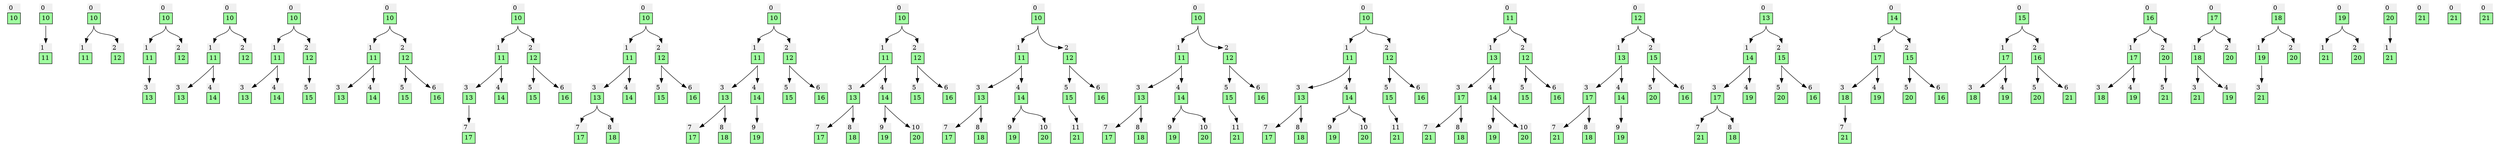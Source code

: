 digraph g
{ 
node [shape=none]
rankdir="TB"
edge[tailclip=false,arrowtail=dot];
node_0_0
[label=<
<TABLE BORDER="0" CELLBORDER="1" CELLSPACING="0" CELLPADDING="4" >
<TR> <TD CELLPADDING="3" BORDER="0"  ALIGN="LEFT" bgcolor="#f0f0f0" PORT="id">0</TD> </TR><TR>
<TD PORT="val" bgcolor="#a0FFa0">10</TD>
</TR></TABLE>>];
node_0_1
[label=<
<TABLE BORDER="0" CELLBORDER="1" CELLSPACING="0" CELLPADDING="4" >
<TR> <TD CELLPADDING="3" BORDER="0"  ALIGN="LEFT" bgcolor="#f0f0f0" PORT="id">0</TD> </TR><TR>
<TD PORT="val" bgcolor="#a0FFa0">10</TD>
</TR></TABLE>>];
node_0_1:s -> node_1_1:id ;
node_1_1
[label=<
<TABLE BORDER="0" CELLBORDER="1" CELLSPACING="0" CELLPADDING="4" >
<TR> <TD CELLPADDING="3" BORDER="0"  ALIGN="LEFT" bgcolor="#f0f0f0" PORT="id">1</TD> </TR><TR>
<TD PORT="val" bgcolor="#a0FFa0">11</TD>
</TR></TABLE>>];
node_0_2
[label=<
<TABLE BORDER="0" CELLBORDER="1" CELLSPACING="0" CELLPADDING="4" >
<TR> <TD CELLPADDING="3" BORDER="0"  ALIGN="LEFT" bgcolor="#f0f0f0" PORT="id">0</TD> </TR><TR>
<TD PORT="val" bgcolor="#a0FFa0">10</TD>
</TR></TABLE>>];
rank = same; node_1_2;node_2_2;
node_0_2:s -> node_1_2:id ;
node_0_2:s -> node_2_2:id ;
node_1_2
[label=<
<TABLE BORDER="0" CELLBORDER="1" CELLSPACING="0" CELLPADDING="4" >
<TR> <TD CELLPADDING="3" BORDER="0"  ALIGN="LEFT" bgcolor="#f0f0f0" PORT="id">1</TD> </TR><TR>
<TD PORT="val" bgcolor="#a0FFa0">11</TD>
</TR></TABLE>>];
node_2_2
[label=<
<TABLE BORDER="0" CELLBORDER="1" CELLSPACING="0" CELLPADDING="4" >
<TR> <TD CELLPADDING="3" BORDER="0"  ALIGN="LEFT" bgcolor="#f0f0f0" PORT="id">2</TD> </TR><TR>
<TD PORT="val" bgcolor="#a0FFa0">12</TD>
</TR></TABLE>>];
node_0_3
[label=<
<TABLE BORDER="0" CELLBORDER="1" CELLSPACING="0" CELLPADDING="4" >
<TR> <TD CELLPADDING="3" BORDER="0"  ALIGN="LEFT" bgcolor="#f0f0f0" PORT="id">0</TD> </TR><TR>
<TD PORT="val" bgcolor="#a0FFa0">10</TD>
</TR></TABLE>>];
rank = same; node_1_3;node_2_3;
node_0_3:s -> node_1_3:id ;
node_0_3:s -> node_2_3:id ;
node_1_3
[label=<
<TABLE BORDER="0" CELLBORDER="1" CELLSPACING="0" CELLPADDING="4" >
<TR> <TD CELLPADDING="3" BORDER="0"  ALIGN="LEFT" bgcolor="#f0f0f0" PORT="id">1</TD> </TR><TR>
<TD PORT="val" bgcolor="#a0FFa0">11</TD>
</TR></TABLE>>];
node_1_3:s -> node_3_3:id ;
node_3_3
[label=<
<TABLE BORDER="0" CELLBORDER="1" CELLSPACING="0" CELLPADDING="4" >
<TR> <TD CELLPADDING="3" BORDER="0"  ALIGN="LEFT" bgcolor="#f0f0f0" PORT="id">3</TD> </TR><TR>
<TD PORT="val" bgcolor="#a0FFa0">13</TD>
</TR></TABLE>>];
node_2_3
[label=<
<TABLE BORDER="0" CELLBORDER="1" CELLSPACING="0" CELLPADDING="4" >
<TR> <TD CELLPADDING="3" BORDER="0"  ALIGN="LEFT" bgcolor="#f0f0f0" PORT="id">2</TD> </TR><TR>
<TD PORT="val" bgcolor="#a0FFa0">12</TD>
</TR></TABLE>>];
node_0_4
[label=<
<TABLE BORDER="0" CELLBORDER="1" CELLSPACING="0" CELLPADDING="4" >
<TR> <TD CELLPADDING="3" BORDER="0"  ALIGN="LEFT" bgcolor="#f0f0f0" PORT="id">0</TD> </TR><TR>
<TD PORT="val" bgcolor="#a0FFa0">10</TD>
</TR></TABLE>>];
rank = same; node_1_4;node_2_4;
node_0_4:s -> node_1_4:id ;
node_0_4:s -> node_2_4:id ;
node_1_4
[label=<
<TABLE BORDER="0" CELLBORDER="1" CELLSPACING="0" CELLPADDING="4" >
<TR> <TD CELLPADDING="3" BORDER="0"  ALIGN="LEFT" bgcolor="#f0f0f0" PORT="id">1</TD> </TR><TR>
<TD PORT="val" bgcolor="#a0FFa0">11</TD>
</TR></TABLE>>];
rank = same; node_3_4;node_4_4;
node_1_4:s -> node_3_4:id ;
node_1_4:s -> node_4_4:id ;
node_3_4
[label=<
<TABLE BORDER="0" CELLBORDER="1" CELLSPACING="0" CELLPADDING="4" >
<TR> <TD CELLPADDING="3" BORDER="0"  ALIGN="LEFT" bgcolor="#f0f0f0" PORT="id">3</TD> </TR><TR>
<TD PORT="val" bgcolor="#a0FFa0">13</TD>
</TR></TABLE>>];
node_4_4
[label=<
<TABLE BORDER="0" CELLBORDER="1" CELLSPACING="0" CELLPADDING="4" >
<TR> <TD CELLPADDING="3" BORDER="0"  ALIGN="LEFT" bgcolor="#f0f0f0" PORT="id">4</TD> </TR><TR>
<TD PORT="val" bgcolor="#a0FFa0">14</TD>
</TR></TABLE>>];
node_2_4
[label=<
<TABLE BORDER="0" CELLBORDER="1" CELLSPACING="0" CELLPADDING="4" >
<TR> <TD CELLPADDING="3" BORDER="0"  ALIGN="LEFT" bgcolor="#f0f0f0" PORT="id">2</TD> </TR><TR>
<TD PORT="val" bgcolor="#a0FFa0">12</TD>
</TR></TABLE>>];
node_0_5
[label=<
<TABLE BORDER="0" CELLBORDER="1" CELLSPACING="0" CELLPADDING="4" >
<TR> <TD CELLPADDING="3" BORDER="0"  ALIGN="LEFT" bgcolor="#f0f0f0" PORT="id">0</TD> </TR><TR>
<TD PORT="val" bgcolor="#a0FFa0">10</TD>
</TR></TABLE>>];
rank = same; node_1_5;node_2_5;
node_0_5:s -> node_1_5:id ;
node_0_5:s -> node_2_5:id ;
node_1_5
[label=<
<TABLE BORDER="0" CELLBORDER="1" CELLSPACING="0" CELLPADDING="4" >
<TR> <TD CELLPADDING="3" BORDER="0"  ALIGN="LEFT" bgcolor="#f0f0f0" PORT="id">1</TD> </TR><TR>
<TD PORT="val" bgcolor="#a0FFa0">11</TD>
</TR></TABLE>>];
rank = same; node_3_5;node_4_5;
node_1_5:s -> node_3_5:id ;
node_1_5:s -> node_4_5:id ;
node_3_5
[label=<
<TABLE BORDER="0" CELLBORDER="1" CELLSPACING="0" CELLPADDING="4" >
<TR> <TD CELLPADDING="3" BORDER="0"  ALIGN="LEFT" bgcolor="#f0f0f0" PORT="id">3</TD> </TR><TR>
<TD PORT="val" bgcolor="#a0FFa0">13</TD>
</TR></TABLE>>];
node_4_5
[label=<
<TABLE BORDER="0" CELLBORDER="1" CELLSPACING="0" CELLPADDING="4" >
<TR> <TD CELLPADDING="3" BORDER="0"  ALIGN="LEFT" bgcolor="#f0f0f0" PORT="id">4</TD> </TR><TR>
<TD PORT="val" bgcolor="#a0FFa0">14</TD>
</TR></TABLE>>];
node_2_5
[label=<
<TABLE BORDER="0" CELLBORDER="1" CELLSPACING="0" CELLPADDING="4" >
<TR> <TD CELLPADDING="3" BORDER="0"  ALIGN="LEFT" bgcolor="#f0f0f0" PORT="id">2</TD> </TR><TR>
<TD PORT="val" bgcolor="#a0FFa0">12</TD>
</TR></TABLE>>];
node_2_5:s -> node_5_5:id ;
node_5_5
[label=<
<TABLE BORDER="0" CELLBORDER="1" CELLSPACING="0" CELLPADDING="4" >
<TR> <TD CELLPADDING="3" BORDER="0"  ALIGN="LEFT" bgcolor="#f0f0f0" PORT="id">5</TD> </TR><TR>
<TD PORT="val" bgcolor="#a0FFa0">15</TD>
</TR></TABLE>>];
node_0_6
[label=<
<TABLE BORDER="0" CELLBORDER="1" CELLSPACING="0" CELLPADDING="4" >
<TR> <TD CELLPADDING="3" BORDER="0"  ALIGN="LEFT" bgcolor="#f0f0f0" PORT="id">0</TD> </TR><TR>
<TD PORT="val" bgcolor="#a0FFa0">10</TD>
</TR></TABLE>>];
rank = same; node_1_6;node_2_6;
node_0_6:s -> node_1_6:id ;
node_0_6:s -> node_2_6:id ;
node_1_6
[label=<
<TABLE BORDER="0" CELLBORDER="1" CELLSPACING="0" CELLPADDING="4" >
<TR> <TD CELLPADDING="3" BORDER="0"  ALIGN="LEFT" bgcolor="#f0f0f0" PORT="id">1</TD> </TR><TR>
<TD PORT="val" bgcolor="#a0FFa0">11</TD>
</TR></TABLE>>];
rank = same; node_3_6;node_4_6;
node_1_6:s -> node_3_6:id ;
node_1_6:s -> node_4_6:id ;
node_3_6
[label=<
<TABLE BORDER="0" CELLBORDER="1" CELLSPACING="0" CELLPADDING="4" >
<TR> <TD CELLPADDING="3" BORDER="0"  ALIGN="LEFT" bgcolor="#f0f0f0" PORT="id">3</TD> </TR><TR>
<TD PORT="val" bgcolor="#a0FFa0">13</TD>
</TR></TABLE>>];
node_4_6
[label=<
<TABLE BORDER="0" CELLBORDER="1" CELLSPACING="0" CELLPADDING="4" >
<TR> <TD CELLPADDING="3" BORDER="0"  ALIGN="LEFT" bgcolor="#f0f0f0" PORT="id">4</TD> </TR><TR>
<TD PORT="val" bgcolor="#a0FFa0">14</TD>
</TR></TABLE>>];
node_2_6
[label=<
<TABLE BORDER="0" CELLBORDER="1" CELLSPACING="0" CELLPADDING="4" >
<TR> <TD CELLPADDING="3" BORDER="0"  ALIGN="LEFT" bgcolor="#f0f0f0" PORT="id">2</TD> </TR><TR>
<TD PORT="val" bgcolor="#a0FFa0">12</TD>
</TR></TABLE>>];
rank = same; node_5_6;node_6_6;
node_2_6:s -> node_5_6:id ;
node_2_6:s -> node_6_6:id ;
node_5_6
[label=<
<TABLE BORDER="0" CELLBORDER="1" CELLSPACING="0" CELLPADDING="4" >
<TR> <TD CELLPADDING="3" BORDER="0"  ALIGN="LEFT" bgcolor="#f0f0f0" PORT="id">5</TD> </TR><TR>
<TD PORT="val" bgcolor="#a0FFa0">15</TD>
</TR></TABLE>>];
node_6_6
[label=<
<TABLE BORDER="0" CELLBORDER="1" CELLSPACING="0" CELLPADDING="4" >
<TR> <TD CELLPADDING="3" BORDER="0"  ALIGN="LEFT" bgcolor="#f0f0f0" PORT="id">6</TD> </TR><TR>
<TD PORT="val" bgcolor="#a0FFa0">16</TD>
</TR></TABLE>>];
node_0_7
[label=<
<TABLE BORDER="0" CELLBORDER="1" CELLSPACING="0" CELLPADDING="4" >
<TR> <TD CELLPADDING="3" BORDER="0"  ALIGN="LEFT" bgcolor="#f0f0f0" PORT="id">0</TD> </TR><TR>
<TD PORT="val" bgcolor="#a0FFa0">10</TD>
</TR></TABLE>>];
rank = same; node_1_7;node_2_7;
node_0_7:s -> node_1_7:id ;
node_0_7:s -> node_2_7:id ;
node_1_7
[label=<
<TABLE BORDER="0" CELLBORDER="1" CELLSPACING="0" CELLPADDING="4" >
<TR> <TD CELLPADDING="3" BORDER="0"  ALIGN="LEFT" bgcolor="#f0f0f0" PORT="id">1</TD> </TR><TR>
<TD PORT="val" bgcolor="#a0FFa0">11</TD>
</TR></TABLE>>];
rank = same; node_3_7;node_4_7;
node_1_7:s -> node_3_7:id ;
node_1_7:s -> node_4_7:id ;
node_3_7
[label=<
<TABLE BORDER="0" CELLBORDER="1" CELLSPACING="0" CELLPADDING="4" >
<TR> <TD CELLPADDING="3" BORDER="0"  ALIGN="LEFT" bgcolor="#f0f0f0" PORT="id">3</TD> </TR><TR>
<TD PORT="val" bgcolor="#a0FFa0">13</TD>
</TR></TABLE>>];
node_3_7:s -> node_7_7:id ;
node_7_7
[label=<
<TABLE BORDER="0" CELLBORDER="1" CELLSPACING="0" CELLPADDING="4" >
<TR> <TD CELLPADDING="3" BORDER="0"  ALIGN="LEFT" bgcolor="#f0f0f0" PORT="id">7</TD> </TR><TR>
<TD PORT="val" bgcolor="#a0FFa0">17</TD>
</TR></TABLE>>];
node_4_7
[label=<
<TABLE BORDER="0" CELLBORDER="1" CELLSPACING="0" CELLPADDING="4" >
<TR> <TD CELLPADDING="3" BORDER="0"  ALIGN="LEFT" bgcolor="#f0f0f0" PORT="id">4</TD> </TR><TR>
<TD PORT="val" bgcolor="#a0FFa0">14</TD>
</TR></TABLE>>];
node_2_7
[label=<
<TABLE BORDER="0" CELLBORDER="1" CELLSPACING="0" CELLPADDING="4" >
<TR> <TD CELLPADDING="3" BORDER="0"  ALIGN="LEFT" bgcolor="#f0f0f0" PORT="id">2</TD> </TR><TR>
<TD PORT="val" bgcolor="#a0FFa0">12</TD>
</TR></TABLE>>];
rank = same; node_5_7;node_6_7;
node_2_7:s -> node_5_7:id ;
node_2_7:s -> node_6_7:id ;
node_5_7
[label=<
<TABLE BORDER="0" CELLBORDER="1" CELLSPACING="0" CELLPADDING="4" >
<TR> <TD CELLPADDING="3" BORDER="0"  ALIGN="LEFT" bgcolor="#f0f0f0" PORT="id">5</TD> </TR><TR>
<TD PORT="val" bgcolor="#a0FFa0">15</TD>
</TR></TABLE>>];
node_6_7
[label=<
<TABLE BORDER="0" CELLBORDER="1" CELLSPACING="0" CELLPADDING="4" >
<TR> <TD CELLPADDING="3" BORDER="0"  ALIGN="LEFT" bgcolor="#f0f0f0" PORT="id">6</TD> </TR><TR>
<TD PORT="val" bgcolor="#a0FFa0">16</TD>
</TR></TABLE>>];
node_0_8
[label=<
<TABLE BORDER="0" CELLBORDER="1" CELLSPACING="0" CELLPADDING="4" >
<TR> <TD CELLPADDING="3" BORDER="0"  ALIGN="LEFT" bgcolor="#f0f0f0" PORT="id">0</TD> </TR><TR>
<TD PORT="val" bgcolor="#a0FFa0">10</TD>
</TR></TABLE>>];
rank = same; node_1_8;node_2_8;
node_0_8:s -> node_1_8:id ;
node_0_8:s -> node_2_8:id ;
node_1_8
[label=<
<TABLE BORDER="0" CELLBORDER="1" CELLSPACING="0" CELLPADDING="4" >
<TR> <TD CELLPADDING="3" BORDER="0"  ALIGN="LEFT" bgcolor="#f0f0f0" PORT="id">1</TD> </TR><TR>
<TD PORT="val" bgcolor="#a0FFa0">11</TD>
</TR></TABLE>>];
rank = same; node_3_8;node_4_8;
node_1_8:s -> node_3_8:id ;
node_1_8:s -> node_4_8:id ;
node_3_8
[label=<
<TABLE BORDER="0" CELLBORDER="1" CELLSPACING="0" CELLPADDING="4" >
<TR> <TD CELLPADDING="3" BORDER="0"  ALIGN="LEFT" bgcolor="#f0f0f0" PORT="id">3</TD> </TR><TR>
<TD PORT="val" bgcolor="#a0FFa0">13</TD>
</TR></TABLE>>];
rank = same; node_7_8;node_8_8;
node_3_8:s -> node_7_8:id ;
node_3_8:s -> node_8_8:id ;
node_7_8
[label=<
<TABLE BORDER="0" CELLBORDER="1" CELLSPACING="0" CELLPADDING="4" >
<TR> <TD CELLPADDING="3" BORDER="0"  ALIGN="LEFT" bgcolor="#f0f0f0" PORT="id">7</TD> </TR><TR>
<TD PORT="val" bgcolor="#a0FFa0">17</TD>
</TR></TABLE>>];
node_8_8
[label=<
<TABLE BORDER="0" CELLBORDER="1" CELLSPACING="0" CELLPADDING="4" >
<TR> <TD CELLPADDING="3" BORDER="0"  ALIGN="LEFT" bgcolor="#f0f0f0" PORT="id">8</TD> </TR><TR>
<TD PORT="val" bgcolor="#a0FFa0">18</TD>
</TR></TABLE>>];
node_4_8
[label=<
<TABLE BORDER="0" CELLBORDER="1" CELLSPACING="0" CELLPADDING="4" >
<TR> <TD CELLPADDING="3" BORDER="0"  ALIGN="LEFT" bgcolor="#f0f0f0" PORT="id">4</TD> </TR><TR>
<TD PORT="val" bgcolor="#a0FFa0">14</TD>
</TR></TABLE>>];
node_2_8
[label=<
<TABLE BORDER="0" CELLBORDER="1" CELLSPACING="0" CELLPADDING="4" >
<TR> <TD CELLPADDING="3" BORDER="0"  ALIGN="LEFT" bgcolor="#f0f0f0" PORT="id">2</TD> </TR><TR>
<TD PORT="val" bgcolor="#a0FFa0">12</TD>
</TR></TABLE>>];
rank = same; node_5_8;node_6_8;
node_2_8:s -> node_5_8:id ;
node_2_8:s -> node_6_8:id ;
node_5_8
[label=<
<TABLE BORDER="0" CELLBORDER="1" CELLSPACING="0" CELLPADDING="4" >
<TR> <TD CELLPADDING="3" BORDER="0"  ALIGN="LEFT" bgcolor="#f0f0f0" PORT="id">5</TD> </TR><TR>
<TD PORT="val" bgcolor="#a0FFa0">15</TD>
</TR></TABLE>>];
node_6_8
[label=<
<TABLE BORDER="0" CELLBORDER="1" CELLSPACING="0" CELLPADDING="4" >
<TR> <TD CELLPADDING="3" BORDER="0"  ALIGN="LEFT" bgcolor="#f0f0f0" PORT="id">6</TD> </TR><TR>
<TD PORT="val" bgcolor="#a0FFa0">16</TD>
</TR></TABLE>>];
node_0_9
[label=<
<TABLE BORDER="0" CELLBORDER="1" CELLSPACING="0" CELLPADDING="4" >
<TR> <TD CELLPADDING="3" BORDER="0"  ALIGN="LEFT" bgcolor="#f0f0f0" PORT="id">0</TD> </TR><TR>
<TD PORT="val" bgcolor="#a0FFa0">10</TD>
</TR></TABLE>>];
rank = same; node_1_9;node_2_9;
node_0_9:s -> node_1_9:id ;
node_0_9:s -> node_2_9:id ;
node_1_9
[label=<
<TABLE BORDER="0" CELLBORDER="1" CELLSPACING="0" CELLPADDING="4" >
<TR> <TD CELLPADDING="3" BORDER="0"  ALIGN="LEFT" bgcolor="#f0f0f0" PORT="id">1</TD> </TR><TR>
<TD PORT="val" bgcolor="#a0FFa0">11</TD>
</TR></TABLE>>];
rank = same; node_3_9;node_4_9;
node_1_9:s -> node_3_9:id ;
node_1_9:s -> node_4_9:id ;
node_3_9
[label=<
<TABLE BORDER="0" CELLBORDER="1" CELLSPACING="0" CELLPADDING="4" >
<TR> <TD CELLPADDING="3" BORDER="0"  ALIGN="LEFT" bgcolor="#f0f0f0" PORT="id">3</TD> </TR><TR>
<TD PORT="val" bgcolor="#a0FFa0">13</TD>
</TR></TABLE>>];
rank = same; node_7_9;node_8_9;
node_3_9:s -> node_7_9:id ;
node_3_9:s -> node_8_9:id ;
node_7_9
[label=<
<TABLE BORDER="0" CELLBORDER="1" CELLSPACING="0" CELLPADDING="4" >
<TR> <TD CELLPADDING="3" BORDER="0"  ALIGN="LEFT" bgcolor="#f0f0f0" PORT="id">7</TD> </TR><TR>
<TD PORT="val" bgcolor="#a0FFa0">17</TD>
</TR></TABLE>>];
node_8_9
[label=<
<TABLE BORDER="0" CELLBORDER="1" CELLSPACING="0" CELLPADDING="4" >
<TR> <TD CELLPADDING="3" BORDER="0"  ALIGN="LEFT" bgcolor="#f0f0f0" PORT="id">8</TD> </TR><TR>
<TD PORT="val" bgcolor="#a0FFa0">18</TD>
</TR></TABLE>>];
node_4_9
[label=<
<TABLE BORDER="0" CELLBORDER="1" CELLSPACING="0" CELLPADDING="4" >
<TR> <TD CELLPADDING="3" BORDER="0"  ALIGN="LEFT" bgcolor="#f0f0f0" PORT="id">4</TD> </TR><TR>
<TD PORT="val" bgcolor="#a0FFa0">14</TD>
</TR></TABLE>>];
node_4_9:s -> node_9_9:id ;
node_9_9
[label=<
<TABLE BORDER="0" CELLBORDER="1" CELLSPACING="0" CELLPADDING="4" >
<TR> <TD CELLPADDING="3" BORDER="0"  ALIGN="LEFT" bgcolor="#f0f0f0" PORT="id">9</TD> </TR><TR>
<TD PORT="val" bgcolor="#a0FFa0">19</TD>
</TR></TABLE>>];
node_2_9
[label=<
<TABLE BORDER="0" CELLBORDER="1" CELLSPACING="0" CELLPADDING="4" >
<TR> <TD CELLPADDING="3" BORDER="0"  ALIGN="LEFT" bgcolor="#f0f0f0" PORT="id">2</TD> </TR><TR>
<TD PORT="val" bgcolor="#a0FFa0">12</TD>
</TR></TABLE>>];
rank = same; node_5_9;node_6_9;
node_2_9:s -> node_5_9:id ;
node_2_9:s -> node_6_9:id ;
node_5_9
[label=<
<TABLE BORDER="0" CELLBORDER="1" CELLSPACING="0" CELLPADDING="4" >
<TR> <TD CELLPADDING="3" BORDER="0"  ALIGN="LEFT" bgcolor="#f0f0f0" PORT="id">5</TD> </TR><TR>
<TD PORT="val" bgcolor="#a0FFa0">15</TD>
</TR></TABLE>>];
node_6_9
[label=<
<TABLE BORDER="0" CELLBORDER="1" CELLSPACING="0" CELLPADDING="4" >
<TR> <TD CELLPADDING="3" BORDER="0"  ALIGN="LEFT" bgcolor="#f0f0f0" PORT="id">6</TD> </TR><TR>
<TD PORT="val" bgcolor="#a0FFa0">16</TD>
</TR></TABLE>>];
node_0_10
[label=<
<TABLE BORDER="0" CELLBORDER="1" CELLSPACING="0" CELLPADDING="4" >
<TR> <TD CELLPADDING="3" BORDER="0"  ALIGN="LEFT" bgcolor="#f0f0f0" PORT="id">0</TD> </TR><TR>
<TD PORT="val" bgcolor="#a0FFa0">10</TD>
</TR></TABLE>>];
rank = same; node_1_10;node_2_10;
node_0_10:s -> node_1_10:id ;
node_0_10:s -> node_2_10:id ;
node_1_10
[label=<
<TABLE BORDER="0" CELLBORDER="1" CELLSPACING="0" CELLPADDING="4" >
<TR> <TD CELLPADDING="3" BORDER="0"  ALIGN="LEFT" bgcolor="#f0f0f0" PORT="id">1</TD> </TR><TR>
<TD PORT="val" bgcolor="#a0FFa0">11</TD>
</TR></TABLE>>];
rank = same; node_3_10;node_4_10;
node_1_10:s -> node_3_10:id ;
node_1_10:s -> node_4_10:id ;
node_3_10
[label=<
<TABLE BORDER="0" CELLBORDER="1" CELLSPACING="0" CELLPADDING="4" >
<TR> <TD CELLPADDING="3" BORDER="0"  ALIGN="LEFT" bgcolor="#f0f0f0" PORT="id">3</TD> </TR><TR>
<TD PORT="val" bgcolor="#a0FFa0">13</TD>
</TR></TABLE>>];
rank = same; node_7_10;node_8_10;
node_3_10:s -> node_7_10:id ;
node_3_10:s -> node_8_10:id ;
node_7_10
[label=<
<TABLE BORDER="0" CELLBORDER="1" CELLSPACING="0" CELLPADDING="4" >
<TR> <TD CELLPADDING="3" BORDER="0"  ALIGN="LEFT" bgcolor="#f0f0f0" PORT="id">7</TD> </TR><TR>
<TD PORT="val" bgcolor="#a0FFa0">17</TD>
</TR></TABLE>>];
node_8_10
[label=<
<TABLE BORDER="0" CELLBORDER="1" CELLSPACING="0" CELLPADDING="4" >
<TR> <TD CELLPADDING="3" BORDER="0"  ALIGN="LEFT" bgcolor="#f0f0f0" PORT="id">8</TD> </TR><TR>
<TD PORT="val" bgcolor="#a0FFa0">18</TD>
</TR></TABLE>>];
node_4_10
[label=<
<TABLE BORDER="0" CELLBORDER="1" CELLSPACING="0" CELLPADDING="4" >
<TR> <TD CELLPADDING="3" BORDER="0"  ALIGN="LEFT" bgcolor="#f0f0f0" PORT="id">4</TD> </TR><TR>
<TD PORT="val" bgcolor="#a0FFa0">14</TD>
</TR></TABLE>>];
rank = same; node_9_10;node_10_10;
node_4_10:s -> node_9_10:id ;
node_4_10:s -> node_10_10:id ;
node_9_10
[label=<
<TABLE BORDER="0" CELLBORDER="1" CELLSPACING="0" CELLPADDING="4" >
<TR> <TD CELLPADDING="3" BORDER="0"  ALIGN="LEFT" bgcolor="#f0f0f0" PORT="id">9</TD> </TR><TR>
<TD PORT="val" bgcolor="#a0FFa0">19</TD>
</TR></TABLE>>];
node_10_10
[label=<
<TABLE BORDER="0" CELLBORDER="1" CELLSPACING="0" CELLPADDING="4" >
<TR> <TD CELLPADDING="3" BORDER="0"  ALIGN="LEFT" bgcolor="#f0f0f0" PORT="id">10</TD> </TR><TR>
<TD PORT="val" bgcolor="#a0FFa0">20</TD>
</TR></TABLE>>];
node_2_10
[label=<
<TABLE BORDER="0" CELLBORDER="1" CELLSPACING="0" CELLPADDING="4" >
<TR> <TD CELLPADDING="3" BORDER="0"  ALIGN="LEFT" bgcolor="#f0f0f0" PORT="id">2</TD> </TR><TR>
<TD PORT="val" bgcolor="#a0FFa0">12</TD>
</TR></TABLE>>];
rank = same; node_5_10;node_6_10;
node_2_10:s -> node_5_10:id ;
node_2_10:s -> node_6_10:id ;
node_5_10
[label=<
<TABLE BORDER="0" CELLBORDER="1" CELLSPACING="0" CELLPADDING="4" >
<TR> <TD CELLPADDING="3" BORDER="0"  ALIGN="LEFT" bgcolor="#f0f0f0" PORT="id">5</TD> </TR><TR>
<TD PORT="val" bgcolor="#a0FFa0">15</TD>
</TR></TABLE>>];
node_6_10
[label=<
<TABLE BORDER="0" CELLBORDER="1" CELLSPACING="0" CELLPADDING="4" >
<TR> <TD CELLPADDING="3" BORDER="0"  ALIGN="LEFT" bgcolor="#f0f0f0" PORT="id">6</TD> </TR><TR>
<TD PORT="val" bgcolor="#a0FFa0">16</TD>
</TR></TABLE>>];
node_0_11
[label=<
<TABLE BORDER="0" CELLBORDER="1" CELLSPACING="0" CELLPADDING="4" >
<TR> <TD CELLPADDING="3" BORDER="0"  ALIGN="LEFT" bgcolor="#f0f0f0" PORT="id">0</TD> </TR><TR>
<TD PORT="val" bgcolor="#a0FFa0">10</TD>
</TR></TABLE>>];
rank = same; node_1_11;node_2_11;
node_0_11:s -> node_1_11:id ;
node_0_11:s -> node_2_11:id ;
node_1_11
[label=<
<TABLE BORDER="0" CELLBORDER="1" CELLSPACING="0" CELLPADDING="4" >
<TR> <TD CELLPADDING="3" BORDER="0"  ALIGN="LEFT" bgcolor="#f0f0f0" PORT="id">1</TD> </TR><TR>
<TD PORT="val" bgcolor="#a0FFa0">11</TD>
</TR></TABLE>>];
rank = same; node_3_11;node_4_11;
node_1_11:s -> node_3_11:id ;
node_1_11:s -> node_4_11:id ;
node_3_11
[label=<
<TABLE BORDER="0" CELLBORDER="1" CELLSPACING="0" CELLPADDING="4" >
<TR> <TD CELLPADDING="3" BORDER="0"  ALIGN="LEFT" bgcolor="#f0f0f0" PORT="id">3</TD> </TR><TR>
<TD PORT="val" bgcolor="#a0FFa0">13</TD>
</TR></TABLE>>];
rank = same; node_7_11;node_8_11;
node_3_11:s -> node_7_11:id ;
node_3_11:s -> node_8_11:id ;
node_7_11
[label=<
<TABLE BORDER="0" CELLBORDER="1" CELLSPACING="0" CELLPADDING="4" >
<TR> <TD CELLPADDING="3" BORDER="0"  ALIGN="LEFT" bgcolor="#f0f0f0" PORT="id">7</TD> </TR><TR>
<TD PORT="val" bgcolor="#a0FFa0">17</TD>
</TR></TABLE>>];
node_8_11
[label=<
<TABLE BORDER="0" CELLBORDER="1" CELLSPACING="0" CELLPADDING="4" >
<TR> <TD CELLPADDING="3" BORDER="0"  ALIGN="LEFT" bgcolor="#f0f0f0" PORT="id">8</TD> </TR><TR>
<TD PORT="val" bgcolor="#a0FFa0">18</TD>
</TR></TABLE>>];
node_4_11
[label=<
<TABLE BORDER="0" CELLBORDER="1" CELLSPACING="0" CELLPADDING="4" >
<TR> <TD CELLPADDING="3" BORDER="0"  ALIGN="LEFT" bgcolor="#f0f0f0" PORT="id">4</TD> </TR><TR>
<TD PORT="val" bgcolor="#a0FFa0">14</TD>
</TR></TABLE>>];
rank = same; node_9_11;node_10_11;
node_4_11:s -> node_9_11:id ;
node_4_11:s -> node_10_11:id ;
node_9_11
[label=<
<TABLE BORDER="0" CELLBORDER="1" CELLSPACING="0" CELLPADDING="4" >
<TR> <TD CELLPADDING="3" BORDER="0"  ALIGN="LEFT" bgcolor="#f0f0f0" PORT="id">9</TD> </TR><TR>
<TD PORT="val" bgcolor="#a0FFa0">19</TD>
</TR></TABLE>>];
node_10_11
[label=<
<TABLE BORDER="0" CELLBORDER="1" CELLSPACING="0" CELLPADDING="4" >
<TR> <TD CELLPADDING="3" BORDER="0"  ALIGN="LEFT" bgcolor="#f0f0f0" PORT="id">10</TD> </TR><TR>
<TD PORT="val" bgcolor="#a0FFa0">20</TD>
</TR></TABLE>>];
node_2_11
[label=<
<TABLE BORDER="0" CELLBORDER="1" CELLSPACING="0" CELLPADDING="4" >
<TR> <TD CELLPADDING="3" BORDER="0"  ALIGN="LEFT" bgcolor="#f0f0f0" PORT="id">2</TD> </TR><TR>
<TD PORT="val" bgcolor="#a0FFa0">12</TD>
</TR></TABLE>>];
rank = same; node_5_11;node_6_11;
node_2_11:s -> node_5_11:id ;
node_2_11:s -> node_6_11:id ;
node_5_11
[label=<
<TABLE BORDER="0" CELLBORDER="1" CELLSPACING="0" CELLPADDING="4" >
<TR> <TD CELLPADDING="3" BORDER="0"  ALIGN="LEFT" bgcolor="#f0f0f0" PORT="id">5</TD> </TR><TR>
<TD PORT="val" bgcolor="#a0FFa0">15</TD>
</TR></TABLE>>];
node_5_11:s -> node_11_11:id ;
node_11_11
[label=<
<TABLE BORDER="0" CELLBORDER="1" CELLSPACING="0" CELLPADDING="4" >
<TR> <TD CELLPADDING="3" BORDER="0"  ALIGN="LEFT" bgcolor="#f0f0f0" PORT="id">11</TD> </TR><TR>
<TD PORT="val" bgcolor="#a0FFa0">21</TD>
</TR></TABLE>>];
node_6_11
[label=<
<TABLE BORDER="0" CELLBORDER="1" CELLSPACING="0" CELLPADDING="4" >
<TR> <TD CELLPADDING="3" BORDER="0"  ALIGN="LEFT" bgcolor="#f0f0f0" PORT="id">6</TD> </TR><TR>
<TD PORT="val" bgcolor="#a0FFa0">16</TD>
</TR></TABLE>>];
node_0_12
[label=<
<TABLE BORDER="0" CELLBORDER="1" CELLSPACING="0" CELLPADDING="4" >
<TR> <TD CELLPADDING="3" BORDER="0"  ALIGN="LEFT" bgcolor="#f0f0f0" PORT="id">0</TD> </TR><TR>
<TD PORT="val" bgcolor="#a0FFa0">10</TD>
</TR></TABLE>>];
rank = same; node_1_12;node_2_12;
node_0_12:s -> node_1_12:id ;
node_0_12:s -> node_2_12:id ;
node_1_12
[label=<
<TABLE BORDER="0" CELLBORDER="1" CELLSPACING="0" CELLPADDING="4" >
<TR> <TD CELLPADDING="3" BORDER="0"  ALIGN="LEFT" bgcolor="#f0f0f0" PORT="id">1</TD> </TR><TR>
<TD PORT="val" bgcolor="#a0FFa0">11</TD>
</TR></TABLE>>];
rank = same; node_3_12;node_4_12;
node_1_12:s -> node_3_12:id ;
node_1_12:s -> node_4_12:id ;
node_3_12
[label=<
<TABLE BORDER="0" CELLBORDER="1" CELLSPACING="0" CELLPADDING="4" >
<TR> <TD CELLPADDING="3" BORDER="0"  ALIGN="LEFT" bgcolor="#f0f0f0" PORT="id">3</TD> </TR><TR>
<TD PORT="val" bgcolor="#a0FFa0">13</TD>
</TR></TABLE>>];
rank = same; node_7_12;node_8_12;
node_3_12:s -> node_7_12:id ;
node_3_12:s -> node_8_12:id ;
node_7_12
[label=<
<TABLE BORDER="0" CELLBORDER="1" CELLSPACING="0" CELLPADDING="4" >
<TR> <TD CELLPADDING="3" BORDER="0"  ALIGN="LEFT" bgcolor="#f0f0f0" PORT="id">7</TD> </TR><TR>
<TD PORT="val" bgcolor="#a0FFa0">17</TD>
</TR></TABLE>>];
node_8_12
[label=<
<TABLE BORDER="0" CELLBORDER="1" CELLSPACING="0" CELLPADDING="4" >
<TR> <TD CELLPADDING="3" BORDER="0"  ALIGN="LEFT" bgcolor="#f0f0f0" PORT="id">8</TD> </TR><TR>
<TD PORT="val" bgcolor="#a0FFa0">18</TD>
</TR></TABLE>>];
node_4_12
[label=<
<TABLE BORDER="0" CELLBORDER="1" CELLSPACING="0" CELLPADDING="4" >
<TR> <TD CELLPADDING="3" BORDER="0"  ALIGN="LEFT" bgcolor="#f0f0f0" PORT="id">4</TD> </TR><TR>
<TD PORT="val" bgcolor="#a0FFa0">14</TD>
</TR></TABLE>>];
rank = same; node_9_12;node_10_12;
node_4_12:s -> node_9_12:id ;
node_4_12:s -> node_10_12:id ;
node_9_12
[label=<
<TABLE BORDER="0" CELLBORDER="1" CELLSPACING="0" CELLPADDING="4" >
<TR> <TD CELLPADDING="3" BORDER="0"  ALIGN="LEFT" bgcolor="#f0f0f0" PORT="id">9</TD> </TR><TR>
<TD PORT="val" bgcolor="#a0FFa0">19</TD>
</TR></TABLE>>];
node_10_12
[label=<
<TABLE BORDER="0" CELLBORDER="1" CELLSPACING="0" CELLPADDING="4" >
<TR> <TD CELLPADDING="3" BORDER="0"  ALIGN="LEFT" bgcolor="#f0f0f0" PORT="id">10</TD> </TR><TR>
<TD PORT="val" bgcolor="#a0FFa0">20</TD>
</TR></TABLE>>];
node_2_12
[label=<
<TABLE BORDER="0" CELLBORDER="1" CELLSPACING="0" CELLPADDING="4" >
<TR> <TD CELLPADDING="3" BORDER="0"  ALIGN="LEFT" bgcolor="#f0f0f0" PORT="id">2</TD> </TR><TR>
<TD PORT="val" bgcolor="#a0FFa0">12</TD>
</TR></TABLE>>];
rank = same; node_5_12;node_6_12;
node_2_12:s -> node_5_12:id ;
node_2_12:s -> node_6_12:id ;
node_5_12
[label=<
<TABLE BORDER="0" CELLBORDER="1" CELLSPACING="0" CELLPADDING="4" >
<TR> <TD CELLPADDING="3" BORDER="0"  ALIGN="LEFT" bgcolor="#f0f0f0" PORT="id">5</TD> </TR><TR>
<TD PORT="val" bgcolor="#a0FFa0">15</TD>
</TR></TABLE>>];
node_5_12:s -> node_11_12:id ;
node_11_12
[label=<
<TABLE BORDER="0" CELLBORDER="1" CELLSPACING="0" CELLPADDING="4" >
<TR> <TD CELLPADDING="3" BORDER="0"  ALIGN="LEFT" bgcolor="#f0f0f0" PORT="id">11</TD> </TR><TR>
<TD PORT="val" bgcolor="#a0FFa0">21</TD>
</TR></TABLE>>];
node_6_12
[label=<
<TABLE BORDER="0" CELLBORDER="1" CELLSPACING="0" CELLPADDING="4" >
<TR> <TD CELLPADDING="3" BORDER="0"  ALIGN="LEFT" bgcolor="#f0f0f0" PORT="id">6</TD> </TR><TR>
<TD PORT="val" bgcolor="#a0FFa0">16</TD>
</TR></TABLE>>];
node_0_13
[label=<
<TABLE BORDER="0" CELLBORDER="1" CELLSPACING="0" CELLPADDING="4" >
<TR> <TD CELLPADDING="3" BORDER="0"  ALIGN="LEFT" bgcolor="#f0f0f0" PORT="id">0</TD> </TR><TR>
<TD PORT="val" bgcolor="#a0FFa0">10</TD>
</TR></TABLE>>];
rank = same; node_1_13;node_2_13;
node_0_13:s -> node_1_13:id ;
node_0_13:s -> node_2_13:id ;
node_1_13
[label=<
<TABLE BORDER="0" CELLBORDER="1" CELLSPACING="0" CELLPADDING="4" >
<TR> <TD CELLPADDING="3" BORDER="0"  ALIGN="LEFT" bgcolor="#f0f0f0" PORT="id">1</TD> </TR><TR>
<TD PORT="val" bgcolor="#a0FFa0">11</TD>
</TR></TABLE>>];
rank = same; node_3_13;node_4_13;
node_1_13:s -> node_3_13:id ;
node_1_13:s -> node_4_13:id ;
node_3_13
[label=<
<TABLE BORDER="0" CELLBORDER="1" CELLSPACING="0" CELLPADDING="4" >
<TR> <TD CELLPADDING="3" BORDER="0"  ALIGN="LEFT" bgcolor="#f0f0f0" PORT="id">3</TD> </TR><TR>
<TD PORT="val" bgcolor="#a0FFa0">13</TD>
</TR></TABLE>>];
rank = same; node_7_13;node_8_13;
node_3_13:s -> node_7_13:id ;
node_3_13:s -> node_8_13:id ;
node_7_13
[label=<
<TABLE BORDER="0" CELLBORDER="1" CELLSPACING="0" CELLPADDING="4" >
<TR> <TD CELLPADDING="3" BORDER="0"  ALIGN="LEFT" bgcolor="#f0f0f0" PORT="id">7</TD> </TR><TR>
<TD PORT="val" bgcolor="#a0FFa0">17</TD>
</TR></TABLE>>];
node_8_13
[label=<
<TABLE BORDER="0" CELLBORDER="1" CELLSPACING="0" CELLPADDING="4" >
<TR> <TD CELLPADDING="3" BORDER="0"  ALIGN="LEFT" bgcolor="#f0f0f0" PORT="id">8</TD> </TR><TR>
<TD PORT="val" bgcolor="#a0FFa0">18</TD>
</TR></TABLE>>];
node_4_13
[label=<
<TABLE BORDER="0" CELLBORDER="1" CELLSPACING="0" CELLPADDING="4" >
<TR> <TD CELLPADDING="3" BORDER="0"  ALIGN="LEFT" bgcolor="#f0f0f0" PORT="id">4</TD> </TR><TR>
<TD PORT="val" bgcolor="#a0FFa0">14</TD>
</TR></TABLE>>];
rank = same; node_9_13;node_10_13;
node_4_13:s -> node_9_13:id ;
node_4_13:s -> node_10_13:id ;
node_9_13
[label=<
<TABLE BORDER="0" CELLBORDER="1" CELLSPACING="0" CELLPADDING="4" >
<TR> <TD CELLPADDING="3" BORDER="0"  ALIGN="LEFT" bgcolor="#f0f0f0" PORT="id">9</TD> </TR><TR>
<TD PORT="val" bgcolor="#a0FFa0">19</TD>
</TR></TABLE>>];
node_10_13
[label=<
<TABLE BORDER="0" CELLBORDER="1" CELLSPACING="0" CELLPADDING="4" >
<TR> <TD CELLPADDING="3" BORDER="0"  ALIGN="LEFT" bgcolor="#f0f0f0" PORT="id">10</TD> </TR><TR>
<TD PORT="val" bgcolor="#a0FFa0">20</TD>
</TR></TABLE>>];
node_2_13
[label=<
<TABLE BORDER="0" CELLBORDER="1" CELLSPACING="0" CELLPADDING="4" >
<TR> <TD CELLPADDING="3" BORDER="0"  ALIGN="LEFT" bgcolor="#f0f0f0" PORT="id">2</TD> </TR><TR>
<TD PORT="val" bgcolor="#a0FFa0">12</TD>
</TR></TABLE>>];
rank = same; node_5_13;node_6_13;
node_2_13:s -> node_5_13:id ;
node_2_13:s -> node_6_13:id ;
node_5_13
[label=<
<TABLE BORDER="0" CELLBORDER="1" CELLSPACING="0" CELLPADDING="4" >
<TR> <TD CELLPADDING="3" BORDER="0"  ALIGN="LEFT" bgcolor="#f0f0f0" PORT="id">5</TD> </TR><TR>
<TD PORT="val" bgcolor="#a0FFa0">15</TD>
</TR></TABLE>>];
node_5_13:s -> node_11_13:id ;
node_11_13
[label=<
<TABLE BORDER="0" CELLBORDER="1" CELLSPACING="0" CELLPADDING="4" >
<TR> <TD CELLPADDING="3" BORDER="0"  ALIGN="LEFT" bgcolor="#f0f0f0" PORT="id">11</TD> </TR><TR>
<TD PORT="val" bgcolor="#a0FFa0">21</TD>
</TR></TABLE>>];
node_6_13
[label=<
<TABLE BORDER="0" CELLBORDER="1" CELLSPACING="0" CELLPADDING="4" >
<TR> <TD CELLPADDING="3" BORDER="0"  ALIGN="LEFT" bgcolor="#f0f0f0" PORT="id">6</TD> </TR><TR>
<TD PORT="val" bgcolor="#a0FFa0">16</TD>
</TR></TABLE>>];
node_0_14
[label=<
<TABLE BORDER="0" CELLBORDER="1" CELLSPACING="0" CELLPADDING="4" >
<TR> <TD CELLPADDING="3" BORDER="0"  ALIGN="LEFT" bgcolor="#f0f0f0" PORT="id">0</TD> </TR><TR>
<TD PORT="val" bgcolor="#a0FFa0">11</TD>
</TR></TABLE>>];
rank = same; node_1_14;node_2_14;
node_0_14:s -> node_1_14:id ;
node_0_14:s -> node_2_14:id ;
node_1_14
[label=<
<TABLE BORDER="0" CELLBORDER="1" CELLSPACING="0" CELLPADDING="4" >
<TR> <TD CELLPADDING="3" BORDER="0"  ALIGN="LEFT" bgcolor="#f0f0f0" PORT="id">1</TD> </TR><TR>
<TD PORT="val" bgcolor="#a0FFa0">13</TD>
</TR></TABLE>>];
rank = same; node_3_14;node_4_14;
node_1_14:s -> node_3_14:id ;
node_1_14:s -> node_4_14:id ;
node_3_14
[label=<
<TABLE BORDER="0" CELLBORDER="1" CELLSPACING="0" CELLPADDING="4" >
<TR> <TD CELLPADDING="3" BORDER="0"  ALIGN="LEFT" bgcolor="#f0f0f0" PORT="id">3</TD> </TR><TR>
<TD PORT="val" bgcolor="#a0FFa0">17</TD>
</TR></TABLE>>];
rank = same; node_7_14;node_8_14;
node_3_14:s -> node_7_14:id ;
node_3_14:s -> node_8_14:id ;
node_7_14
[label=<
<TABLE BORDER="0" CELLBORDER="1" CELLSPACING="0" CELLPADDING="4" >
<TR> <TD CELLPADDING="3" BORDER="0"  ALIGN="LEFT" bgcolor="#f0f0f0" PORT="id">7</TD> </TR><TR>
<TD PORT="val" bgcolor="#a0FFa0">21</TD>
</TR></TABLE>>];
node_8_14
[label=<
<TABLE BORDER="0" CELLBORDER="1" CELLSPACING="0" CELLPADDING="4" >
<TR> <TD CELLPADDING="3" BORDER="0"  ALIGN="LEFT" bgcolor="#f0f0f0" PORT="id">8</TD> </TR><TR>
<TD PORT="val" bgcolor="#a0FFa0">18</TD>
</TR></TABLE>>];
node_4_14
[label=<
<TABLE BORDER="0" CELLBORDER="1" CELLSPACING="0" CELLPADDING="4" >
<TR> <TD CELLPADDING="3" BORDER="0"  ALIGN="LEFT" bgcolor="#f0f0f0" PORT="id">4</TD> </TR><TR>
<TD PORT="val" bgcolor="#a0FFa0">14</TD>
</TR></TABLE>>];
rank = same; node_9_14;node_10_14;
node_4_14:s -> node_9_14:id ;
node_4_14:s -> node_10_14:id ;
node_9_14
[label=<
<TABLE BORDER="0" CELLBORDER="1" CELLSPACING="0" CELLPADDING="4" >
<TR> <TD CELLPADDING="3" BORDER="0"  ALIGN="LEFT" bgcolor="#f0f0f0" PORT="id">9</TD> </TR><TR>
<TD PORT="val" bgcolor="#a0FFa0">19</TD>
</TR></TABLE>>];
node_10_14
[label=<
<TABLE BORDER="0" CELLBORDER="1" CELLSPACING="0" CELLPADDING="4" >
<TR> <TD CELLPADDING="3" BORDER="0"  ALIGN="LEFT" bgcolor="#f0f0f0" PORT="id">10</TD> </TR><TR>
<TD PORT="val" bgcolor="#a0FFa0">20</TD>
</TR></TABLE>>];
node_2_14
[label=<
<TABLE BORDER="0" CELLBORDER="1" CELLSPACING="0" CELLPADDING="4" >
<TR> <TD CELLPADDING="3" BORDER="0"  ALIGN="LEFT" bgcolor="#f0f0f0" PORT="id">2</TD> </TR><TR>
<TD PORT="val" bgcolor="#a0FFa0">12</TD>
</TR></TABLE>>];
rank = same; node_5_14;node_6_14;
node_2_14:s -> node_5_14:id ;
node_2_14:s -> node_6_14:id ;
node_5_14
[label=<
<TABLE BORDER="0" CELLBORDER="1" CELLSPACING="0" CELLPADDING="4" >
<TR> <TD CELLPADDING="3" BORDER="0"  ALIGN="LEFT" bgcolor="#f0f0f0" PORT="id">5</TD> </TR><TR>
<TD PORT="val" bgcolor="#a0FFa0">15</TD>
</TR></TABLE>>];
node_6_14
[label=<
<TABLE BORDER="0" CELLBORDER="1" CELLSPACING="0" CELLPADDING="4" >
<TR> <TD CELLPADDING="3" BORDER="0"  ALIGN="LEFT" bgcolor="#f0f0f0" PORT="id">6</TD> </TR><TR>
<TD PORT="val" bgcolor="#a0FFa0">16</TD>
</TR></TABLE>>];
node_0_15
[label=<
<TABLE BORDER="0" CELLBORDER="1" CELLSPACING="0" CELLPADDING="4" >
<TR> <TD CELLPADDING="3" BORDER="0"  ALIGN="LEFT" bgcolor="#f0f0f0" PORT="id">0</TD> </TR><TR>
<TD PORT="val" bgcolor="#a0FFa0">12</TD>
</TR></TABLE>>];
rank = same; node_1_15;node_2_15;
node_0_15:s -> node_1_15:id ;
node_0_15:s -> node_2_15:id ;
node_1_15
[label=<
<TABLE BORDER="0" CELLBORDER="1" CELLSPACING="0" CELLPADDING="4" >
<TR> <TD CELLPADDING="3" BORDER="0"  ALIGN="LEFT" bgcolor="#f0f0f0" PORT="id">1</TD> </TR><TR>
<TD PORT="val" bgcolor="#a0FFa0">13</TD>
</TR></TABLE>>];
rank = same; node_3_15;node_4_15;
node_1_15:s -> node_3_15:id ;
node_1_15:s -> node_4_15:id ;
node_3_15
[label=<
<TABLE BORDER="0" CELLBORDER="1" CELLSPACING="0" CELLPADDING="4" >
<TR> <TD CELLPADDING="3" BORDER="0"  ALIGN="LEFT" bgcolor="#f0f0f0" PORT="id">3</TD> </TR><TR>
<TD PORT="val" bgcolor="#a0FFa0">17</TD>
</TR></TABLE>>];
rank = same; node_7_15;node_8_15;
node_3_15:s -> node_7_15:id ;
node_3_15:s -> node_8_15:id ;
node_7_15
[label=<
<TABLE BORDER="0" CELLBORDER="1" CELLSPACING="0" CELLPADDING="4" >
<TR> <TD CELLPADDING="3" BORDER="0"  ALIGN="LEFT" bgcolor="#f0f0f0" PORT="id">7</TD> </TR><TR>
<TD PORT="val" bgcolor="#a0FFa0">21</TD>
</TR></TABLE>>];
node_8_15
[label=<
<TABLE BORDER="0" CELLBORDER="1" CELLSPACING="0" CELLPADDING="4" >
<TR> <TD CELLPADDING="3" BORDER="0"  ALIGN="LEFT" bgcolor="#f0f0f0" PORT="id">8</TD> </TR><TR>
<TD PORT="val" bgcolor="#a0FFa0">18</TD>
</TR></TABLE>>];
node_4_15
[label=<
<TABLE BORDER="0" CELLBORDER="1" CELLSPACING="0" CELLPADDING="4" >
<TR> <TD CELLPADDING="3" BORDER="0"  ALIGN="LEFT" bgcolor="#f0f0f0" PORT="id">4</TD> </TR><TR>
<TD PORT="val" bgcolor="#a0FFa0">14</TD>
</TR></TABLE>>];
node_4_15:s -> node_9_15:id ;
node_9_15
[label=<
<TABLE BORDER="0" CELLBORDER="1" CELLSPACING="0" CELLPADDING="4" >
<TR> <TD CELLPADDING="3" BORDER="0"  ALIGN="LEFT" bgcolor="#f0f0f0" PORT="id">9</TD> </TR><TR>
<TD PORT="val" bgcolor="#a0FFa0">19</TD>
</TR></TABLE>>];
node_2_15
[label=<
<TABLE BORDER="0" CELLBORDER="1" CELLSPACING="0" CELLPADDING="4" >
<TR> <TD CELLPADDING="3" BORDER="0"  ALIGN="LEFT" bgcolor="#f0f0f0" PORT="id">2</TD> </TR><TR>
<TD PORT="val" bgcolor="#a0FFa0">15</TD>
</TR></TABLE>>];
rank = same; node_5_15;node_6_15;
node_2_15:s -> node_5_15:id ;
node_2_15:s -> node_6_15:id ;
node_5_15
[label=<
<TABLE BORDER="0" CELLBORDER="1" CELLSPACING="0" CELLPADDING="4" >
<TR> <TD CELLPADDING="3" BORDER="0"  ALIGN="LEFT" bgcolor="#f0f0f0" PORT="id">5</TD> </TR><TR>
<TD PORT="val" bgcolor="#a0FFa0">20</TD>
</TR></TABLE>>];
node_6_15
[label=<
<TABLE BORDER="0" CELLBORDER="1" CELLSPACING="0" CELLPADDING="4" >
<TR> <TD CELLPADDING="3" BORDER="0"  ALIGN="LEFT" bgcolor="#f0f0f0" PORT="id">6</TD> </TR><TR>
<TD PORT="val" bgcolor="#a0FFa0">16</TD>
</TR></TABLE>>];
node_0_16
[label=<
<TABLE BORDER="0" CELLBORDER="1" CELLSPACING="0" CELLPADDING="4" >
<TR> <TD CELLPADDING="3" BORDER="0"  ALIGN="LEFT" bgcolor="#f0f0f0" PORT="id">0</TD> </TR><TR>
<TD PORT="val" bgcolor="#a0FFa0">13</TD>
</TR></TABLE>>];
rank = same; node_1_16;node_2_16;
node_0_16:s -> node_1_16:id ;
node_0_16:s -> node_2_16:id ;
node_1_16
[label=<
<TABLE BORDER="0" CELLBORDER="1" CELLSPACING="0" CELLPADDING="4" >
<TR> <TD CELLPADDING="3" BORDER="0"  ALIGN="LEFT" bgcolor="#f0f0f0" PORT="id">1</TD> </TR><TR>
<TD PORT="val" bgcolor="#a0FFa0">14</TD>
</TR></TABLE>>];
rank = same; node_3_16;node_4_16;
node_1_16:s -> node_3_16:id ;
node_1_16:s -> node_4_16:id ;
node_3_16
[label=<
<TABLE BORDER="0" CELLBORDER="1" CELLSPACING="0" CELLPADDING="4" >
<TR> <TD CELLPADDING="3" BORDER="0"  ALIGN="LEFT" bgcolor="#f0f0f0" PORT="id">3</TD> </TR><TR>
<TD PORT="val" bgcolor="#a0FFa0">17</TD>
</TR></TABLE>>];
rank = same; node_7_16;node_8_16;
node_3_16:s -> node_7_16:id ;
node_3_16:s -> node_8_16:id ;
node_7_16
[label=<
<TABLE BORDER="0" CELLBORDER="1" CELLSPACING="0" CELLPADDING="4" >
<TR> <TD CELLPADDING="3" BORDER="0"  ALIGN="LEFT" bgcolor="#f0f0f0" PORT="id">7</TD> </TR><TR>
<TD PORT="val" bgcolor="#a0FFa0">21</TD>
</TR></TABLE>>];
node_8_16
[label=<
<TABLE BORDER="0" CELLBORDER="1" CELLSPACING="0" CELLPADDING="4" >
<TR> <TD CELLPADDING="3" BORDER="0"  ALIGN="LEFT" bgcolor="#f0f0f0" PORT="id">8</TD> </TR><TR>
<TD PORT="val" bgcolor="#a0FFa0">18</TD>
</TR></TABLE>>];
node_4_16
[label=<
<TABLE BORDER="0" CELLBORDER="1" CELLSPACING="0" CELLPADDING="4" >
<TR> <TD CELLPADDING="3" BORDER="0"  ALIGN="LEFT" bgcolor="#f0f0f0" PORT="id">4</TD> </TR><TR>
<TD PORT="val" bgcolor="#a0FFa0">19</TD>
</TR></TABLE>>];
node_2_16
[label=<
<TABLE BORDER="0" CELLBORDER="1" CELLSPACING="0" CELLPADDING="4" >
<TR> <TD CELLPADDING="3" BORDER="0"  ALIGN="LEFT" bgcolor="#f0f0f0" PORT="id">2</TD> </TR><TR>
<TD PORT="val" bgcolor="#a0FFa0">15</TD>
</TR></TABLE>>];
rank = same; node_5_16;node_6_16;
node_2_16:s -> node_5_16:id ;
node_2_16:s -> node_6_16:id ;
node_5_16
[label=<
<TABLE BORDER="0" CELLBORDER="1" CELLSPACING="0" CELLPADDING="4" >
<TR> <TD CELLPADDING="3" BORDER="0"  ALIGN="LEFT" bgcolor="#f0f0f0" PORT="id">5</TD> </TR><TR>
<TD PORT="val" bgcolor="#a0FFa0">20</TD>
</TR></TABLE>>];
node_6_16
[label=<
<TABLE BORDER="0" CELLBORDER="1" CELLSPACING="0" CELLPADDING="4" >
<TR> <TD CELLPADDING="3" BORDER="0"  ALIGN="LEFT" bgcolor="#f0f0f0" PORT="id">6</TD> </TR><TR>
<TD PORT="val" bgcolor="#a0FFa0">16</TD>
</TR></TABLE>>];
node_0_17
[label=<
<TABLE BORDER="0" CELLBORDER="1" CELLSPACING="0" CELLPADDING="4" >
<TR> <TD CELLPADDING="3" BORDER="0"  ALIGN="LEFT" bgcolor="#f0f0f0" PORT="id">0</TD> </TR><TR>
<TD PORT="val" bgcolor="#a0FFa0">14</TD>
</TR></TABLE>>];
rank = same; node_1_17;node_2_17;
node_0_17:s -> node_1_17:id ;
node_0_17:s -> node_2_17:id ;
node_1_17
[label=<
<TABLE BORDER="0" CELLBORDER="1" CELLSPACING="0" CELLPADDING="4" >
<TR> <TD CELLPADDING="3" BORDER="0"  ALIGN="LEFT" bgcolor="#f0f0f0" PORT="id">1</TD> </TR><TR>
<TD PORT="val" bgcolor="#a0FFa0">17</TD>
</TR></TABLE>>];
rank = same; node_3_17;node_4_17;
node_1_17:s -> node_3_17:id ;
node_1_17:s -> node_4_17:id ;
node_3_17
[label=<
<TABLE BORDER="0" CELLBORDER="1" CELLSPACING="0" CELLPADDING="4" >
<TR> <TD CELLPADDING="3" BORDER="0"  ALIGN="LEFT" bgcolor="#f0f0f0" PORT="id">3</TD> </TR><TR>
<TD PORT="val" bgcolor="#a0FFa0">18</TD>
</TR></TABLE>>];
node_3_17:s -> node_7_17:id ;
node_7_17
[label=<
<TABLE BORDER="0" CELLBORDER="1" CELLSPACING="0" CELLPADDING="4" >
<TR> <TD CELLPADDING="3" BORDER="0"  ALIGN="LEFT" bgcolor="#f0f0f0" PORT="id">7</TD> </TR><TR>
<TD PORT="val" bgcolor="#a0FFa0">21</TD>
</TR></TABLE>>];
node_4_17
[label=<
<TABLE BORDER="0" CELLBORDER="1" CELLSPACING="0" CELLPADDING="4" >
<TR> <TD CELLPADDING="3" BORDER="0"  ALIGN="LEFT" bgcolor="#f0f0f0" PORT="id">4</TD> </TR><TR>
<TD PORT="val" bgcolor="#a0FFa0">19</TD>
</TR></TABLE>>];
node_2_17
[label=<
<TABLE BORDER="0" CELLBORDER="1" CELLSPACING="0" CELLPADDING="4" >
<TR> <TD CELLPADDING="3" BORDER="0"  ALIGN="LEFT" bgcolor="#f0f0f0" PORT="id">2</TD> </TR><TR>
<TD PORT="val" bgcolor="#a0FFa0">15</TD>
</TR></TABLE>>];
rank = same; node_5_17;node_6_17;
node_2_17:s -> node_5_17:id ;
node_2_17:s -> node_6_17:id ;
node_5_17
[label=<
<TABLE BORDER="0" CELLBORDER="1" CELLSPACING="0" CELLPADDING="4" >
<TR> <TD CELLPADDING="3" BORDER="0"  ALIGN="LEFT" bgcolor="#f0f0f0" PORT="id">5</TD> </TR><TR>
<TD PORT="val" bgcolor="#a0FFa0">20</TD>
</TR></TABLE>>];
node_6_17
[label=<
<TABLE BORDER="0" CELLBORDER="1" CELLSPACING="0" CELLPADDING="4" >
<TR> <TD CELLPADDING="3" BORDER="0"  ALIGN="LEFT" bgcolor="#f0f0f0" PORT="id">6</TD> </TR><TR>
<TD PORT="val" bgcolor="#a0FFa0">16</TD>
</TR></TABLE>>];
node_0_18
[label=<
<TABLE BORDER="0" CELLBORDER="1" CELLSPACING="0" CELLPADDING="4" >
<TR> <TD CELLPADDING="3" BORDER="0"  ALIGN="LEFT" bgcolor="#f0f0f0" PORT="id">0</TD> </TR><TR>
<TD PORT="val" bgcolor="#a0FFa0">15</TD>
</TR></TABLE>>];
rank = same; node_1_18;node_2_18;
node_0_18:s -> node_1_18:id ;
node_0_18:s -> node_2_18:id ;
node_1_18
[label=<
<TABLE BORDER="0" CELLBORDER="1" CELLSPACING="0" CELLPADDING="4" >
<TR> <TD CELLPADDING="3" BORDER="0"  ALIGN="LEFT" bgcolor="#f0f0f0" PORT="id">1</TD> </TR><TR>
<TD PORT="val" bgcolor="#a0FFa0">17</TD>
</TR></TABLE>>];
rank = same; node_3_18;node_4_18;
node_1_18:s -> node_3_18:id ;
node_1_18:s -> node_4_18:id ;
node_3_18
[label=<
<TABLE BORDER="0" CELLBORDER="1" CELLSPACING="0" CELLPADDING="4" >
<TR> <TD CELLPADDING="3" BORDER="0"  ALIGN="LEFT" bgcolor="#f0f0f0" PORT="id">3</TD> </TR><TR>
<TD PORT="val" bgcolor="#a0FFa0">18</TD>
</TR></TABLE>>];
node_4_18
[label=<
<TABLE BORDER="0" CELLBORDER="1" CELLSPACING="0" CELLPADDING="4" >
<TR> <TD CELLPADDING="3" BORDER="0"  ALIGN="LEFT" bgcolor="#f0f0f0" PORT="id">4</TD> </TR><TR>
<TD PORT="val" bgcolor="#a0FFa0">19</TD>
</TR></TABLE>>];
node_2_18
[label=<
<TABLE BORDER="0" CELLBORDER="1" CELLSPACING="0" CELLPADDING="4" >
<TR> <TD CELLPADDING="3" BORDER="0"  ALIGN="LEFT" bgcolor="#f0f0f0" PORT="id">2</TD> </TR><TR>
<TD PORT="val" bgcolor="#a0FFa0">16</TD>
</TR></TABLE>>];
rank = same; node_5_18;node_6_18;
node_2_18:s -> node_5_18:id ;
node_2_18:s -> node_6_18:id ;
node_5_18
[label=<
<TABLE BORDER="0" CELLBORDER="1" CELLSPACING="0" CELLPADDING="4" >
<TR> <TD CELLPADDING="3" BORDER="0"  ALIGN="LEFT" bgcolor="#f0f0f0" PORT="id">5</TD> </TR><TR>
<TD PORT="val" bgcolor="#a0FFa0">20</TD>
</TR></TABLE>>];
node_6_18
[label=<
<TABLE BORDER="0" CELLBORDER="1" CELLSPACING="0" CELLPADDING="4" >
<TR> <TD CELLPADDING="3" BORDER="0"  ALIGN="LEFT" bgcolor="#f0f0f0" PORT="id">6</TD> </TR><TR>
<TD PORT="val" bgcolor="#a0FFa0">21</TD>
</TR></TABLE>>];
node_0_19
[label=<
<TABLE BORDER="0" CELLBORDER="1" CELLSPACING="0" CELLPADDING="4" >
<TR> <TD CELLPADDING="3" BORDER="0"  ALIGN="LEFT" bgcolor="#f0f0f0" PORT="id">0</TD> </TR><TR>
<TD PORT="val" bgcolor="#a0FFa0">16</TD>
</TR></TABLE>>];
rank = same; node_1_19;node_2_19;
node_0_19:s -> node_1_19:id ;
node_0_19:s -> node_2_19:id ;
node_1_19
[label=<
<TABLE BORDER="0" CELLBORDER="1" CELLSPACING="0" CELLPADDING="4" >
<TR> <TD CELLPADDING="3" BORDER="0"  ALIGN="LEFT" bgcolor="#f0f0f0" PORT="id">1</TD> </TR><TR>
<TD PORT="val" bgcolor="#a0FFa0">17</TD>
</TR></TABLE>>];
rank = same; node_3_19;node_4_19;
node_1_19:s -> node_3_19:id ;
node_1_19:s -> node_4_19:id ;
node_3_19
[label=<
<TABLE BORDER="0" CELLBORDER="1" CELLSPACING="0" CELLPADDING="4" >
<TR> <TD CELLPADDING="3" BORDER="0"  ALIGN="LEFT" bgcolor="#f0f0f0" PORT="id">3</TD> </TR><TR>
<TD PORT="val" bgcolor="#a0FFa0">18</TD>
</TR></TABLE>>];
node_4_19
[label=<
<TABLE BORDER="0" CELLBORDER="1" CELLSPACING="0" CELLPADDING="4" >
<TR> <TD CELLPADDING="3" BORDER="0"  ALIGN="LEFT" bgcolor="#f0f0f0" PORT="id">4</TD> </TR><TR>
<TD PORT="val" bgcolor="#a0FFa0">19</TD>
</TR></TABLE>>];
node_2_19
[label=<
<TABLE BORDER="0" CELLBORDER="1" CELLSPACING="0" CELLPADDING="4" >
<TR> <TD CELLPADDING="3" BORDER="0"  ALIGN="LEFT" bgcolor="#f0f0f0" PORT="id">2</TD> </TR><TR>
<TD PORT="val" bgcolor="#a0FFa0">20</TD>
</TR></TABLE>>];
node_2_19:s -> node_5_19:id ;
node_5_19
[label=<
<TABLE BORDER="0" CELLBORDER="1" CELLSPACING="0" CELLPADDING="4" >
<TR> <TD CELLPADDING="3" BORDER="0"  ALIGN="LEFT" bgcolor="#f0f0f0" PORT="id">5</TD> </TR><TR>
<TD PORT="val" bgcolor="#a0FFa0">21</TD>
</TR></TABLE>>];
node_0_20
[label=<
<TABLE BORDER="0" CELLBORDER="1" CELLSPACING="0" CELLPADDING="4" >
<TR> <TD CELLPADDING="3" BORDER="0"  ALIGN="LEFT" bgcolor="#f0f0f0" PORT="id">0</TD> </TR><TR>
<TD PORT="val" bgcolor="#a0FFa0">17</TD>
</TR></TABLE>>];
rank = same; node_1_20;node_2_20;
node_0_20:s -> node_1_20:id ;
node_0_20:s -> node_2_20:id ;
node_1_20
[label=<
<TABLE BORDER="0" CELLBORDER="1" CELLSPACING="0" CELLPADDING="4" >
<TR> <TD CELLPADDING="3" BORDER="0"  ALIGN="LEFT" bgcolor="#f0f0f0" PORT="id">1</TD> </TR><TR>
<TD PORT="val" bgcolor="#a0FFa0">18</TD>
</TR></TABLE>>];
rank = same; node_3_20;node_4_20;
node_1_20:s -> node_3_20:id ;
node_1_20:s -> node_4_20:id ;
node_3_20
[label=<
<TABLE BORDER="0" CELLBORDER="1" CELLSPACING="0" CELLPADDING="4" >
<TR> <TD CELLPADDING="3" BORDER="0"  ALIGN="LEFT" bgcolor="#f0f0f0" PORT="id">3</TD> </TR><TR>
<TD PORT="val" bgcolor="#a0FFa0">21</TD>
</TR></TABLE>>];
node_4_20
[label=<
<TABLE BORDER="0" CELLBORDER="1" CELLSPACING="0" CELLPADDING="4" >
<TR> <TD CELLPADDING="3" BORDER="0"  ALIGN="LEFT" bgcolor="#f0f0f0" PORT="id">4</TD> </TR><TR>
<TD PORT="val" bgcolor="#a0FFa0">19</TD>
</TR></TABLE>>];
node_2_20
[label=<
<TABLE BORDER="0" CELLBORDER="1" CELLSPACING="0" CELLPADDING="4" >
<TR> <TD CELLPADDING="3" BORDER="0"  ALIGN="LEFT" bgcolor="#f0f0f0" PORT="id">2</TD> </TR><TR>
<TD PORT="val" bgcolor="#a0FFa0">20</TD>
</TR></TABLE>>];
node_0_21
[label=<
<TABLE BORDER="0" CELLBORDER="1" CELLSPACING="0" CELLPADDING="4" >
<TR> <TD CELLPADDING="3" BORDER="0"  ALIGN="LEFT" bgcolor="#f0f0f0" PORT="id">0</TD> </TR><TR>
<TD PORT="val" bgcolor="#a0FFa0">18</TD>
</TR></TABLE>>];
rank = same; node_1_21;node_2_21;
node_0_21:s -> node_1_21:id ;
node_0_21:s -> node_2_21:id ;
node_1_21
[label=<
<TABLE BORDER="0" CELLBORDER="1" CELLSPACING="0" CELLPADDING="4" >
<TR> <TD CELLPADDING="3" BORDER="0"  ALIGN="LEFT" bgcolor="#f0f0f0" PORT="id">1</TD> </TR><TR>
<TD PORT="val" bgcolor="#a0FFa0">19</TD>
</TR></TABLE>>];
node_1_21:s -> node_3_21:id ;
node_3_21
[label=<
<TABLE BORDER="0" CELLBORDER="1" CELLSPACING="0" CELLPADDING="4" >
<TR> <TD CELLPADDING="3" BORDER="0"  ALIGN="LEFT" bgcolor="#f0f0f0" PORT="id">3</TD> </TR><TR>
<TD PORT="val" bgcolor="#a0FFa0">21</TD>
</TR></TABLE>>];
node_2_21
[label=<
<TABLE BORDER="0" CELLBORDER="1" CELLSPACING="0" CELLPADDING="4" >
<TR> <TD CELLPADDING="3" BORDER="0"  ALIGN="LEFT" bgcolor="#f0f0f0" PORT="id">2</TD> </TR><TR>
<TD PORT="val" bgcolor="#a0FFa0">20</TD>
</TR></TABLE>>];
node_0_22
[label=<
<TABLE BORDER="0" CELLBORDER="1" CELLSPACING="0" CELLPADDING="4" >
<TR> <TD CELLPADDING="3" BORDER="0"  ALIGN="LEFT" bgcolor="#f0f0f0" PORT="id">0</TD> </TR><TR>
<TD PORT="val" bgcolor="#a0FFa0">19</TD>
</TR></TABLE>>];
rank = same; node_1_22;node_2_22;
node_0_22:s -> node_1_22:id ;
node_0_22:s -> node_2_22:id ;
node_1_22
[label=<
<TABLE BORDER="0" CELLBORDER="1" CELLSPACING="0" CELLPADDING="4" >
<TR> <TD CELLPADDING="3" BORDER="0"  ALIGN="LEFT" bgcolor="#f0f0f0" PORT="id">1</TD> </TR><TR>
<TD PORT="val" bgcolor="#a0FFa0">21</TD>
</TR></TABLE>>];
node_2_22
[label=<
<TABLE BORDER="0" CELLBORDER="1" CELLSPACING="0" CELLPADDING="4" >
<TR> <TD CELLPADDING="3" BORDER="0"  ALIGN="LEFT" bgcolor="#f0f0f0" PORT="id">2</TD> </TR><TR>
<TD PORT="val" bgcolor="#a0FFa0">20</TD>
</TR></TABLE>>];
node_0_23
[label=<
<TABLE BORDER="0" CELLBORDER="1" CELLSPACING="0" CELLPADDING="4" >
<TR> <TD CELLPADDING="3" BORDER="0"  ALIGN="LEFT" bgcolor="#f0f0f0" PORT="id">0</TD> </TR><TR>
<TD PORT="val" bgcolor="#a0FFa0">20</TD>
</TR></TABLE>>];
node_0_23:s -> node_1_23:id ;
node_1_23
[label=<
<TABLE BORDER="0" CELLBORDER="1" CELLSPACING="0" CELLPADDING="4" >
<TR> <TD CELLPADDING="3" BORDER="0"  ALIGN="LEFT" bgcolor="#f0f0f0" PORT="id">1</TD> </TR><TR>
<TD PORT="val" bgcolor="#a0FFa0">21</TD>
</TR></TABLE>>];
node_0_24
[label=<
<TABLE BORDER="0" CELLBORDER="1" CELLSPACING="0" CELLPADDING="4" >
<TR> <TD CELLPADDING="3" BORDER="0"  ALIGN="LEFT" bgcolor="#f0f0f0" PORT="id">0</TD> </TR><TR>
<TD PORT="val" bgcolor="#a0FFa0">21</TD>
</TR></TABLE>>];
node_0_25
[label=<
<TABLE BORDER="0" CELLBORDER="1" CELLSPACING="0" CELLPADDING="4" >
<TR> <TD CELLPADDING="3" BORDER="0"  ALIGN="LEFT" bgcolor="#f0f0f0" PORT="id">0</TD> </TR><TR>
<TD PORT="val" bgcolor="#a0FFa0">21</TD>
</TR></TABLE>>];
node_0_26
[label=<
<TABLE BORDER="0" CELLBORDER="1" CELLSPACING="0" CELLPADDING="4" >
<TR> <TD CELLPADDING="3" BORDER="0"  ALIGN="LEFT" bgcolor="#f0f0f0" PORT="id">0</TD> </TR><TR>
<TD PORT="val" bgcolor="#a0FFa0">21</TD>
</TR></TABLE>>];
}
